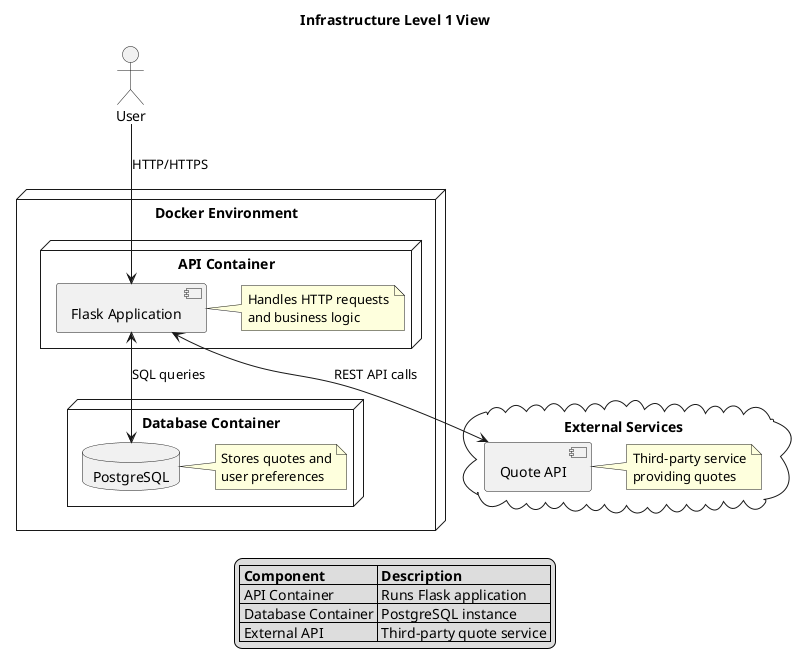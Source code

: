 @startuml architecture-l1
skinparam componentStyle uml2

title Infrastructure Level 1 View

actor "User" as user

cloud "External Services" {
    [Quote API] as external_api
    note right of external_api
        Third-party service
        providing quotes
    end note
}

node "Docker Environment" {
    node "API Container" {
        [Flask Application] as app
        note right of app
            Handles HTTP requests
            and business logic
        end note
    }

    node "Database Container" {
        database "PostgreSQL" as db
        note right of db
            Stores quotes and
            user preferences
        end note
    }
}

user -down-> app : HTTP/HTTPS
app <--> db : SQL queries
app <--> external_api : REST API calls

legend
|= Component |= Description |
| API Container | Runs Flask application |
| Database Container | PostgreSQL instance |
| External API | Third-party quote service |
endlegend
@enduml